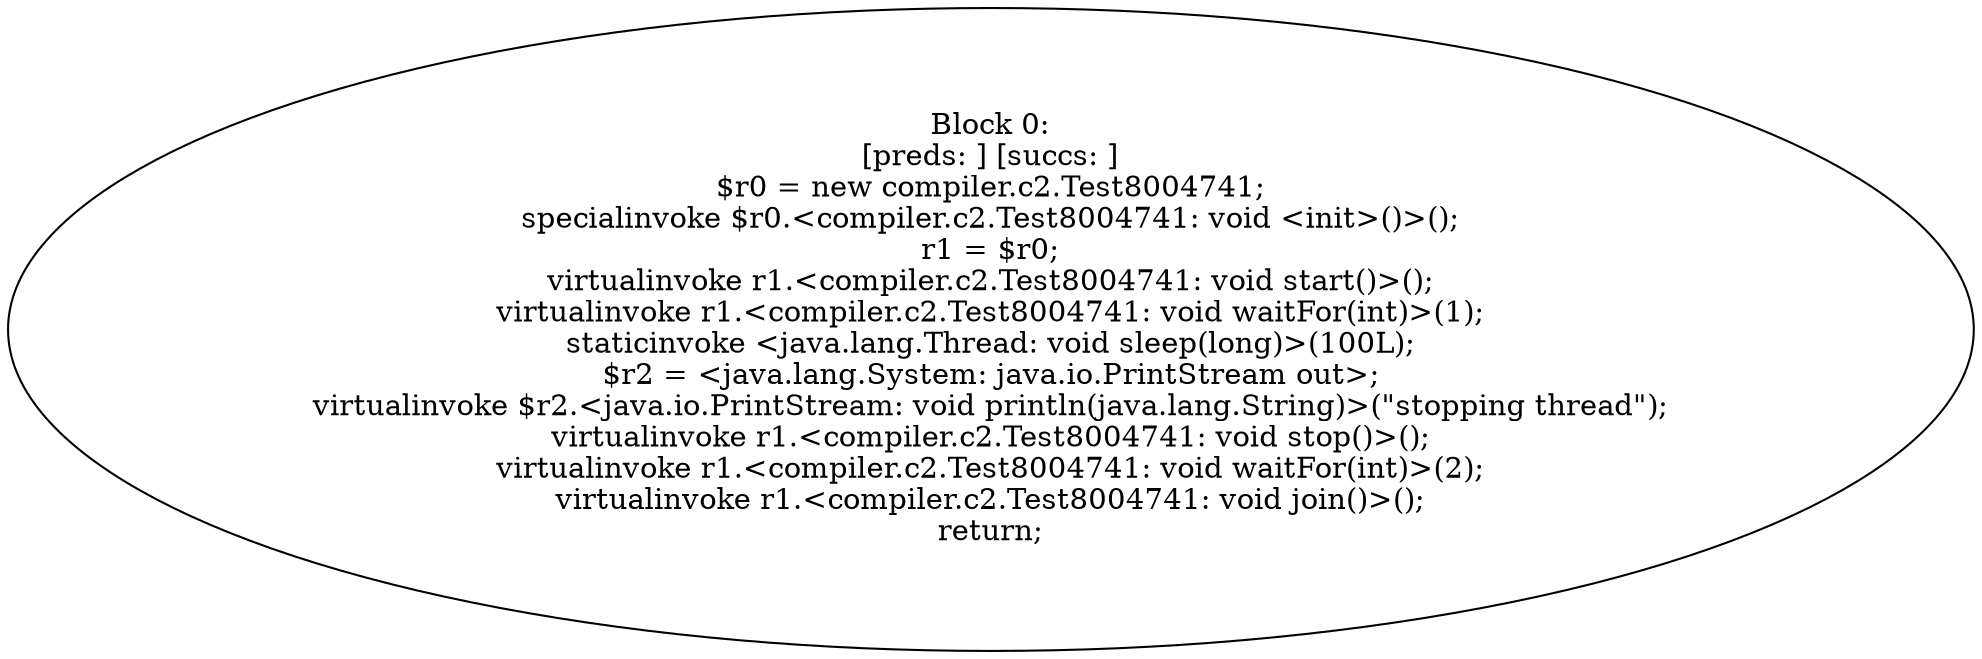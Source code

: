 digraph "unitGraph" {
    "Block 0:
[preds: ] [succs: ]
$r0 = new compiler.c2.Test8004741;
specialinvoke $r0.<compiler.c2.Test8004741: void <init>()>();
r1 = $r0;
virtualinvoke r1.<compiler.c2.Test8004741: void start()>();
virtualinvoke r1.<compiler.c2.Test8004741: void waitFor(int)>(1);
staticinvoke <java.lang.Thread: void sleep(long)>(100L);
$r2 = <java.lang.System: java.io.PrintStream out>;
virtualinvoke $r2.<java.io.PrintStream: void println(java.lang.String)>(\"stopping thread\");
virtualinvoke r1.<compiler.c2.Test8004741: void stop()>();
virtualinvoke r1.<compiler.c2.Test8004741: void waitFor(int)>(2);
virtualinvoke r1.<compiler.c2.Test8004741: void join()>();
return;
"
}
